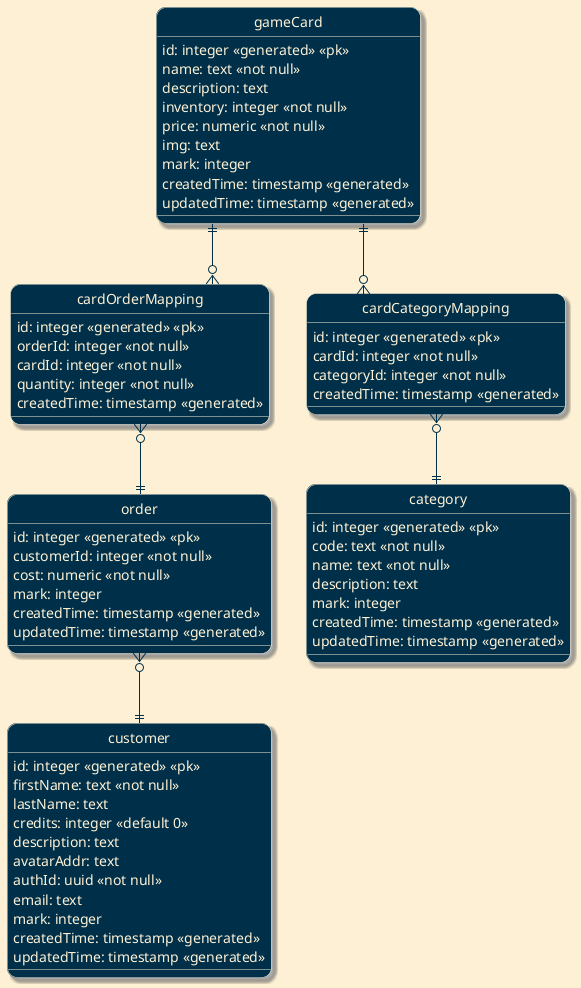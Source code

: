 @startuml game card rental entities
hide circle
skinparam linetype ortho
skinparam backgroundColor #fdf0d5
skinparam roundcorner 20
skinparam shadowing true
skinparam class {
    backgroundColor #003049
    arrowColor #003049
    borderColor #fdf0d5
    fontColor #fdf0d5
    attributeFontColor #fdf0d5
}

entity customer {
    id: integer <<generated>> <<pk>>
    firstName: text <<not null>>
    lastName: text
    credits: integer <<default 0>>
    description: text
    avatarAddr: text
    authId: uuid <<not null>>
    email: text
    mark: integer
    createdTime: timestamp <<generated>>
    updatedTime: timestamp <<generated>>
}

entity gameCard {
    id: integer <<generated>> <<pk>>
    name: text <<not null>>
    description: text
    inventory: integer <<not null>>
    price: numeric <<not null>>
    img: text
    mark: integer
    createdTime: timestamp <<generated>>
    updatedTime: timestamp <<generated>>
}

entity order {
    id: integer <<generated>> <<pk>>
    customerId: integer <<not null>>
    cost: numeric <<not null>>
    mark: integer
    createdTime: timestamp <<generated>>
    updatedTime: timestamp <<generated>>
}

entity cardOrderMapping {
    id: integer <<generated>> <<pk>>
    orderId: integer <<not null>>
    cardId: integer <<not null>>
    quantity: integer <<not null>>
    createdTime: timestamp <<generated>>
}

entity cardCategoryMapping {
    id: integer <<generated>> <<pk>>
    cardId: integer <<not null>>
    categoryId: integer <<not null>>
    createdTime: timestamp <<generated>>
}

entity category {
    id: integer <<generated>> <<pk>>
    code: text <<not null>>
    name: text <<not null>>
    description: text
    mark: integer
    createdTime: timestamp <<generated>>
    updatedTime: timestamp <<generated>>
}

order }o--|| customer
gameCard ||--o{ cardOrderMapping
cardOrderMapping }o--|| order
gameCard ||--o{ cardCategoryMapping
cardCategoryMapping }o--|| category


@enduml